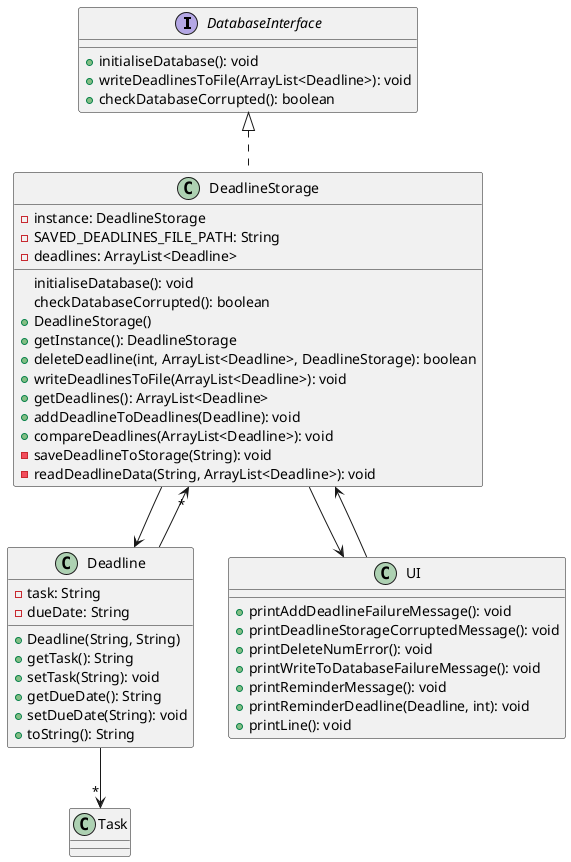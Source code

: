 @startuml

interface DatabaseInterface {
  + initialiseDatabase(): void
  + writeDeadlinesToFile(ArrayList<Deadline>): void
  + checkDatabaseCorrupted(): boolean
}

class DeadlineStorage implements DatabaseInterface {
  - instance: DeadlineStorage
  - SAVED_DEADLINES_FILE_PATH: String
  - deadlines: ArrayList<Deadline>
    initialiseDatabase(): void
    checkDatabaseCorrupted(): boolean
  + DeadlineStorage()
  + getInstance(): DeadlineStorage
  + deleteDeadline(int, ArrayList<Deadline>, DeadlineStorage): boolean
  + writeDeadlinesToFile(ArrayList<Deadline>): void
  + getDeadlines(): ArrayList<Deadline>
  + addDeadlineToDeadlines(Deadline): void
  + compareDeadlines(ArrayList<Deadline>): void
  - saveDeadlineToStorage(String): void
  - readDeadlineData(String, ArrayList<Deadline>): void
}

class Deadline {
  - task: String
  - dueDate: String
  + Deadline(String, String)
  + getTask(): String
  + setTask(String): void
  + getDueDate(): String
  + setDueDate(String): void
  + toString(): String
}

class UI {
  + printAddDeadlineFailureMessage(): void
  + printDeadlineStorageCorruptedMessage(): void
  + printDeleteNumError(): void
  + printWriteToDatabaseFailureMessage(): void
  + printReminderMessage(): void
  + printReminderDeadline(Deadline, int): void
  + printLine(): void
}

DeadlineStorage --> Deadline
DeadlineStorage --> UI
Deadline --> "*" DeadlineStorage
Deadline --> "*" Task
UI --> DeadlineStorage

@enduml